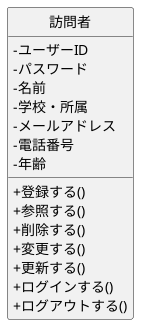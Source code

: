 @startuml Robodogクラス図
skinparam classAttributeIconSize 0
hide circle

class 訪問者 {
 -ユーザーID
 -パスワード
 -名前
 -学校・所属
 -メールアドレス
 -電話番号
 -年齢


 +登録する()
 +参照する()
 +削除する()
 +変更する()
 +更新する()
 +ログインする()
 +ログアウトする()
}

@enduml